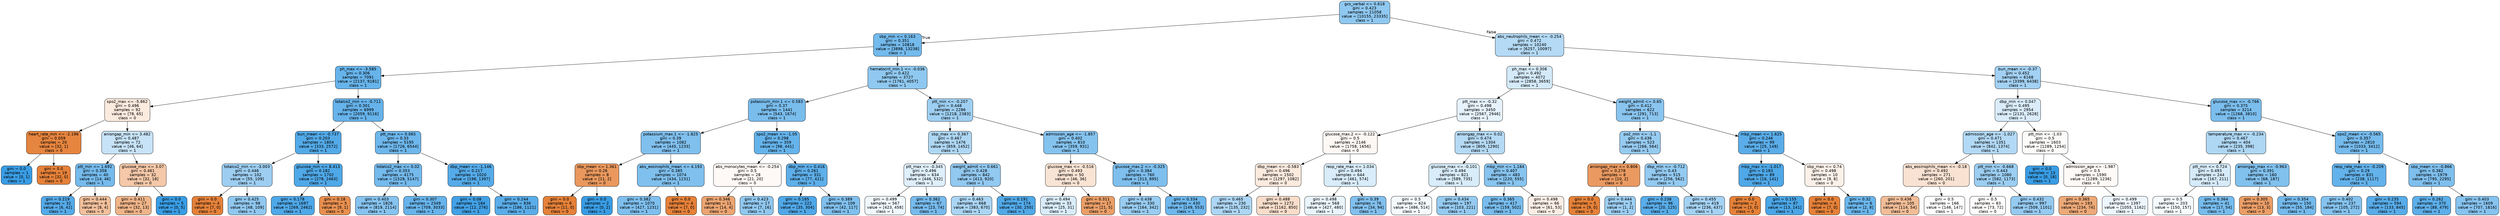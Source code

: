 digraph Tree {
node [shape=box, style="filled, rounded", color="black", fontname="helvetica"] ;
edge [fontname="helvetica"] ;
0 [label="gcs_verbal <= 0.618\ngini = 0.423\nsamples = 21058\nvalue = [10155, 23335]\nclass = 1", fillcolor="#8fc8f0"] ;
1 [label="sbp_min <= 0.163\ngini = 0.351\nsamples = 10818\nvalue = [3898, 13238]\nclass = 1", fillcolor="#73baed"] ;
0 -> 1 [labeldistance=2.5, labelangle=45, headlabel="True"] ;
2 [label="ph_max <= -3.585\ngini = 0.306\nsamples = 7091\nvalue = [2137, 9181]\nclass = 1", fillcolor="#67b4eb"] ;
1 -> 2 ;
3 [label="spo2_max <= -5.862\ngini = 0.496\nsamples = 92\nvalue = [78, 65]\nclass = 0", fillcolor="#fbeade"] ;
2 -> 3 ;
4 [label="heart_rate_min <= -2.196\ngini = 0.059\nsamples = 20\nvalue = [32, 1]\nclass = 0", fillcolor="#e6853f"] ;
3 -> 4 ;
5 [label="gini = 0.0\nsamples = 1\nvalue = [0, 1]\nclass = 1", fillcolor="#399de5"] ;
4 -> 5 ;
6 [label="gini = 0.0\nsamples = 19\nvalue = [32, 0]\nclass = 0", fillcolor="#e58139"] ;
4 -> 6 ;
7 [label="aniongap_min <= 3.482\ngini = 0.487\nsamples = 72\nvalue = [46, 64]\nclass = 1", fillcolor="#c7e3f8"] ;
3 -> 7 ;
8 [label="ptt_min <= 1.692\ngini = 0.358\nsamples = 40\nvalue = [14, 46]\nclass = 1", fillcolor="#75bbed"] ;
7 -> 8 ;
9 [label="gini = 0.219\nsamples = 32\nvalue = [6, 42]\nclass = 1", fillcolor="#55abe9"] ;
8 -> 9 ;
10 [label="gini = 0.444\nsamples = 8\nvalue = [8, 4]\nclass = 0", fillcolor="#f2c09c"] ;
8 -> 10 ;
11 [label="glucose_max <= 3.07\ngini = 0.461\nsamples = 32\nvalue = [32, 18]\nclass = 0", fillcolor="#f4c8a8"] ;
7 -> 11 ;
12 [label="gini = 0.411\nsamples = 27\nvalue = [32, 13]\nclass = 0", fillcolor="#f0b489"] ;
11 -> 12 ;
13 [label="gini = 0.0\nsamples = 5\nvalue = [0, 5]\nclass = 1", fillcolor="#399de5"] ;
11 -> 13 ;
14 [label="totalco2_min <= -0.711\ngini = 0.301\nsamples = 6999\nvalue = [2059, 9116]\nclass = 1", fillcolor="#66b3eb"] ;
2 -> 14 ;
15 [label="bun_mean <= -0.737\ngini = 0.203\nsamples = 1804\nvalue = [333, 2572]\nclass = 1", fillcolor="#53aae8"] ;
14 -> 15 ;
16 [label="totalco2_min <= -3.003\ngini = 0.446\nsamples = 102\nvalue = [55, 109]\nclass = 1", fillcolor="#9dcef2"] ;
15 -> 16 ;
17 [label="gini = 0.0\nsamples = 4\nvalue = [7, 0]\nclass = 0", fillcolor="#e58139"] ;
16 -> 17 ;
18 [label="gini = 0.425\nsamples = 98\nvalue = [48, 109]\nclass = 1", fillcolor="#90c8f0"] ;
16 -> 18 ;
19 [label="glucose_min <= 8.413\ngini = 0.182\nsamples = 1702\nvalue = [278, 2463]\nclass = 1", fillcolor="#4fa8e8"] ;
15 -> 19 ;
20 [label="gini = 0.178\nsamples = 1697\nvalue = [269, 2462]\nclass = 1", fillcolor="#4fa8e8"] ;
19 -> 20 ;
21 [label="gini = 0.18\nsamples = 5\nvalue = [9, 1]\nclass = 0", fillcolor="#e88f4f"] ;
19 -> 21 ;
22 [label="ptt_max <= 0.065\ngini = 0.33\nsamples = 5195\nvalue = [1726, 6544]\nclass = 1", fillcolor="#6db7ec"] ;
14 -> 22 ;
23 [label="totalco2_max <= 0.02\ngini = 0.353\nsamples = 4175\nvalue = [1528, 5147]\nclass = 1", fillcolor="#74baed"] ;
22 -> 23 ;
24 [label="gini = 0.403\nsamples = 1826\nvalue = [819, 2114]\nclass = 1", fillcolor="#86c3ef"] ;
23 -> 24 ;
25 [label="gini = 0.307\nsamples = 2349\nvalue = [709, 3033]\nclass = 1", fillcolor="#67b4eb"] ;
23 -> 25 ;
26 [label="dbp_mean <= -1.146\ngini = 0.217\nsamples = 1020\nvalue = [198, 1397]\nclass = 1", fillcolor="#55abe9"] ;
22 -> 26 ;
27 [label="gini = 0.08\nsamples = 184\nvalue = [12, 276]\nclass = 1", fillcolor="#42a1e6"] ;
26 -> 27 ;
28 [label="gini = 0.244\nsamples = 836\nvalue = [186, 1121]\nclass = 1", fillcolor="#5aade9"] ;
26 -> 28 ;
29 [label="hematocrit_min.1 <= -0.036\ngini = 0.422\nsamples = 3727\nvalue = [1761, 4057]\nclass = 1", fillcolor="#8fc8f0"] ;
1 -> 29 ;
30 [label="potassium_min.1 <= 0.583\ngini = 0.37\nsamples = 1441\nvalue = [543, 1674]\nclass = 1", fillcolor="#79bded"] ;
29 -> 30 ;
31 [label="potassium_max.1 <= -1.825\ngini = 0.39\nsamples = 1082\nvalue = [445, 1233]\nclass = 1", fillcolor="#80c0ee"] ;
30 -> 31 ;
32 [label="sbp_mean <= 1.361\ngini = 0.26\nsamples = 8\nvalue = [11, 2]\nclass = 0", fillcolor="#ea985d"] ;
31 -> 32 ;
33 [label="gini = 0.0\nsamples = 6\nvalue = [11, 0]\nclass = 0", fillcolor="#e58139"] ;
32 -> 33 ;
34 [label="gini = 0.0\nsamples = 2\nvalue = [0, 2]\nclass = 1", fillcolor="#399de5"] ;
32 -> 34 ;
35 [label="abs_eosinophils_mean <= 4.193\ngini = 0.385\nsamples = 1074\nvalue = [434, 1231]\nclass = 1", fillcolor="#7fc0ee"] ;
31 -> 35 ;
36 [label="gini = 0.382\nsamples = 1070\nvalue = [427, 1231]\nclass = 1", fillcolor="#7ebfee"] ;
35 -> 36 ;
37 [label="gini = 0.0\nsamples = 4\nvalue = [7, 0]\nclass = 0", fillcolor="#e58139"] ;
35 -> 37 ;
38 [label="spo2_mean <= -1.05\ngini = 0.298\nsamples = 359\nvalue = [98, 441]\nclass = 1", fillcolor="#65b3eb"] ;
30 -> 38 ;
39 [label="abs_monocytes_mean <= -0.254\ngini = 0.5\nsamples = 28\nvalue = [21, 20]\nclass = 0", fillcolor="#fef9f6"] ;
38 -> 39 ;
40 [label="gini = 0.346\nsamples = 11\nvalue = [14, 4]\nclass = 0", fillcolor="#eca572"] ;
39 -> 40 ;
41 [label="gini = 0.423\nsamples = 17\nvalue = [7, 16]\nclass = 1", fillcolor="#90c8f0"] ;
39 -> 41 ;
42 [label="dbp_min <= 0.416\ngini = 0.261\nsamples = 331\nvalue = [77, 421]\nclass = 1", fillcolor="#5dafea"] ;
38 -> 42 ;
43 [label="gini = 0.185\nsamples = 222\nvalue = [35, 304]\nclass = 1", fillcolor="#50a8e8"] ;
42 -> 43 ;
44 [label="gini = 0.389\nsamples = 109\nvalue = [42, 117]\nclass = 1", fillcolor="#80c0ee"] ;
42 -> 44 ;
45 [label="ptt_min <= -0.207\ngini = 0.448\nsamples = 2286\nvalue = [1218, 2383]\nclass = 1", fillcolor="#9ecff2"] ;
29 -> 45 ;
46 [label="sbp_max <= 0.367\ngini = 0.467\nsamples = 1476\nvalue = [859, 1452]\nclass = 1", fillcolor="#aed7f4"] ;
45 -> 46 ;
47 [label="ptt_max <= -0.345\ngini = 0.496\nsamples = 634\nvalue = [446, 532]\nclass = 1", fillcolor="#dfeffb"] ;
46 -> 47 ;
48 [label="gini = 0.499\nsamples = 567\nvalue = [423, 458]\nclass = 1", fillcolor="#f0f8fd"] ;
47 -> 48 ;
49 [label="gini = 0.362\nsamples = 67\nvalue = [23, 74]\nclass = 1", fillcolor="#77bbed"] ;
47 -> 49 ;
50 [label="weight_admit <= 0.661\ngini = 0.428\nsamples = 842\nvalue = [413, 920]\nclass = 1", fillcolor="#92c9f1"] ;
46 -> 50 ;
51 [label="gini = 0.463\nsamples = 668\nvalue = [383, 670]\nclass = 1", fillcolor="#aad5f4"] ;
50 -> 51 ;
52 [label="gini = 0.191\nsamples = 174\nvalue = [30, 250]\nclass = 1", fillcolor="#51a9e8"] ;
50 -> 52 ;
53 [label="admission_age <= -1.857\ngini = 0.402\nsamples = 810\nvalue = [359, 931]\nclass = 1", fillcolor="#85c3ef"] ;
45 -> 53 ;
54 [label="glucose_max <= -0.516\ngini = 0.493\nsamples = 50\nvalue = [46, 36]\nclass = 0", fillcolor="#f9e4d4"] ;
53 -> 54 ;
55 [label="gini = 0.494\nsamples = 33\nvalue = [25, 31]\nclass = 1", fillcolor="#d9ecfa"] ;
54 -> 55 ;
56 [label="gini = 0.311\nsamples = 17\nvalue = [21, 5]\nclass = 0", fillcolor="#eb9f68"] ;
54 -> 56 ;
57 [label="glucose_max.2 <= -0.325\ngini = 0.384\nsamples = 760\nvalue = [313, 895]\nclass = 1", fillcolor="#7ebfee"] ;
53 -> 57 ;
58 [label="gini = 0.438\nsamples = 330\nvalue = [164, 342]\nclass = 1", fillcolor="#98ccf1"] ;
57 -> 58 ;
59 [label="gini = 0.334\nsamples = 430\nvalue = [149, 553]\nclass = 1", fillcolor="#6eb7ec"] ;
57 -> 59 ;
60 [label="abs_neutrophils_mean <= -0.254\ngini = 0.472\nsamples = 10240\nvalue = [6257, 10097]\nclass = 1", fillcolor="#b4daf5"] ;
0 -> 60 [labeldistance=2.5, labelangle=-45, headlabel="False"] ;
61 [label="ph_max <= 0.308\ngini = 0.492\nsamples = 4072\nvalue = [2858, 3659]\nclass = 1", fillcolor="#d4eaf9"] ;
60 -> 61 ;
62 [label="ptt_max <= -0.32\ngini = 0.498\nsamples = 3450\nvalue = [2567, 2946]\nclass = 1", fillcolor="#e6f2fc"] ;
61 -> 62 ;
63 [label="glucose_max.2 <= -0.122\ngini = 0.5\nsamples = 2146\nvalue = [1758, 1656]\nclass = 0", fillcolor="#fdf8f4"] ;
62 -> 63 ;
64 [label="dbp_mean <= -0.583\ngini = 0.496\nsamples = 1502\nvalue = [1297, 1082]\nclass = 0", fillcolor="#fbeade"] ;
63 -> 64 ;
65 [label="gini = 0.465\nsamples = 230\nvalue = [135, 232]\nclass = 1", fillcolor="#acd6f4"] ;
64 -> 65 ;
66 [label="gini = 0.488\nsamples = 1272\nvalue = [1162, 850]\nclass = 0", fillcolor="#f8ddca"] ;
64 -> 66 ;
67 [label="resp_rate_max <= 1.034\ngini = 0.494\nsamples = 644\nvalue = [461, 574]\nclass = 1", fillcolor="#d8ecfa"] ;
63 -> 67 ;
68 [label="gini = 0.498\nsamples = 568\nvalue = [427, 480]\nclass = 1", fillcolor="#e9f4fc"] ;
67 -> 68 ;
69 [label="gini = 0.39\nsamples = 76\nvalue = [34, 94]\nclass = 1", fillcolor="#81c0ee"] ;
67 -> 69 ;
70 [label="aniongap_max <= 0.02\ngini = 0.474\nsamples = 1304\nvalue = [809, 1290]\nclass = 1", fillcolor="#b5daf5"] ;
62 -> 70 ;
71 [label="glucose_max <= -0.101\ngini = 0.494\nsamples = 821\nvalue = [589, 735]\nclass = 1", fillcolor="#d8ecfa"] ;
70 -> 71 ;
72 [label="gini = 0.5\nsamples = 624\nvalue = [486, 514]\nclass = 1", fillcolor="#f4fafe"] ;
71 -> 72 ;
73 [label="gini = 0.434\nsamples = 197\nvalue = [103, 221]\nclass = 1", fillcolor="#95cbf1"] ;
71 -> 73 ;
74 [label="mbp_min <= 1.184\ngini = 0.407\nsamples = 483\nvalue = [220, 555]\nclass = 1", fillcolor="#87c4ef"] ;
70 -> 74 ;
75 [label="gini = 0.365\nsamples = 417\nvalue = [159, 502]\nclass = 1", fillcolor="#78bced"] ;
74 -> 75 ;
76 [label="gini = 0.498\nsamples = 66\nvalue = [61, 53]\nclass = 0", fillcolor="#fceee5"] ;
74 -> 76 ;
77 [label="weight_admit <= 0.65\ngini = 0.412\nsamples = 622\nvalue = [291, 713]\nclass = 1", fillcolor="#8ac5f0"] ;
61 -> 77 ;
78 [label="po2_min <= -1.1\ngini = 0.436\nsamples = 523\nvalue = [266, 564]\nclass = 1", fillcolor="#96cbf1"] ;
77 -> 78 ;
79 [label="aniongap_max <= 0.806\ngini = 0.278\nsamples = 8\nvalue = [10, 2]\nclass = 0", fillcolor="#ea9a61"] ;
78 -> 79 ;
80 [label="gini = 0.0\nsamples = 5\nvalue = [9, 0]\nclass = 0", fillcolor="#e58139"] ;
79 -> 80 ;
81 [label="gini = 0.444\nsamples = 3\nvalue = [1, 2]\nclass = 1", fillcolor="#9ccef2"] ;
79 -> 81 ;
82 [label="dbp_min <= -0.712\ngini = 0.43\nsamples = 515\nvalue = [256, 562]\nclass = 1", fillcolor="#93caf1"] ;
78 -> 82 ;
83 [label="gini = 0.238\nsamples = 96\nvalue = [20, 125]\nclass = 1", fillcolor="#59ade9"] ;
82 -> 83 ;
84 [label="gini = 0.455\nsamples = 419\nvalue = [236, 437]\nclass = 1", fillcolor="#a4d2f3"] ;
82 -> 84 ;
85 [label="mbp_mean <= 1.625\ngini = 0.246\nsamples = 99\nvalue = [25, 149]\nclass = 1", fillcolor="#5aade9"] ;
77 -> 85 ;
86 [label="mbp_max <= -1.017\ngini = 0.183\nsamples = 89\nvalue = [16, 141]\nclass = 1", fillcolor="#4fa8e8"] ;
85 -> 86 ;
87 [label="gini = 0.0\nsamples = 2\nvalue = [3, 0]\nclass = 0", fillcolor="#e58139"] ;
86 -> 87 ;
88 [label="gini = 0.155\nsamples = 87\nvalue = [13, 141]\nclass = 1", fillcolor="#4ba6e7"] ;
86 -> 88 ;
89 [label="sbp_max <= 0.74\ngini = 0.498\nsamples = 10\nvalue = [9, 8]\nclass = 0", fillcolor="#fcf1e9"] ;
85 -> 89 ;
90 [label="gini = 0.0\nsamples = 4\nvalue = [7, 0]\nclass = 0", fillcolor="#e58139"] ;
89 -> 90 ;
91 [label="gini = 0.32\nsamples = 6\nvalue = [2, 8]\nclass = 1", fillcolor="#6ab6ec"] ;
89 -> 91 ;
92 [label="bun_mean <= -0.37\ngini = 0.452\nsamples = 6168\nvalue = [3399, 6438]\nclass = 1", fillcolor="#a2d1f3"] ;
60 -> 92 ;
93 [label="dbp_min <= 0.047\ngini = 0.495\nsamples = 2954\nvalue = [2131, 2628]\nclass = 1", fillcolor="#daecfa"] ;
92 -> 93 ;
94 [label="admission_age <= -1.027\ngini = 0.471\nsamples = 1351\nvalue = [842, 1374]\nclass = 1", fillcolor="#b2d9f5"] ;
93 -> 94 ;
95 [label="abs_eosinophils_mean <= -0.18\ngini = 0.492\nsamples = 271\nvalue = [260, 201]\nclass = 0", fillcolor="#f9e2d2"] ;
94 -> 95 ;
96 [label="gini = 0.436\nsamples = 105\nvalue = [114, 54]\nclass = 0", fillcolor="#f1bd97"] ;
95 -> 96 ;
97 [label="gini = 0.5\nsamples = 166\nvalue = [146, 147]\nclass = 1", fillcolor="#fefeff"] ;
95 -> 97 ;
98 [label="ptt_min <= -0.668\ngini = 0.443\nsamples = 1080\nvalue = [582, 1173]\nclass = 1", fillcolor="#9bcef2"] ;
94 -> 98 ;
99 [label="gini = 0.5\nsamples = 83\nvalue = [73, 72]\nclass = 0", fillcolor="#fffdfc"] ;
98 -> 99 ;
100 [label="gini = 0.432\nsamples = 997\nvalue = [509, 1101]\nclass = 1", fillcolor="#95caf1"] ;
98 -> 100 ;
101 [label="ptt_min <= -1.03\ngini = 0.5\nsamples = 1603\nvalue = [1289, 1254]\nclass = 0", fillcolor="#fefcfa"] ;
93 -> 101 ;
102 [label="gini = 0.0\nsamples = 13\nvalue = [0, 18]\nclass = 1", fillcolor="#399de5"] ;
101 -> 102 ;
103 [label="admission_age <= -1.987\ngini = 0.5\nsamples = 1590\nvalue = [1289, 1236]\nclass = 0", fillcolor="#fefaf7"] ;
101 -> 103 ;
104 [label="gini = 0.365\nsamples = 193\nvalue = [234, 74]\nclass = 0", fillcolor="#eda978"] ;
103 -> 104 ;
105 [label="gini = 0.499\nsamples = 1397\nvalue = [1055, 1162]\nclass = 1", fillcolor="#edf6fd"] ;
103 -> 105 ;
106 [label="glucose_max <= -0.766\ngini = 0.375\nsamples = 3214\nvalue = [1268, 3810]\nclass = 1", fillcolor="#7bbeee"] ;
92 -> 106 ;
107 [label="temperature_max <= -0.234\ngini = 0.467\nsamples = 404\nvalue = [235, 398]\nclass = 1", fillcolor="#aed7f4"] ;
106 -> 107 ;
108 [label="ptt_min <= 0.724\ngini = 0.493\nsamples = 244\nvalue = [167, 211]\nclass = 1", fillcolor="#d6ebfa"] ;
107 -> 108 ;
109 [label="gini = 0.5\nsamples = 203\nvalue = [150, 157]\nclass = 1", fillcolor="#f6fbfe"] ;
108 -> 109 ;
110 [label="gini = 0.364\nsamples = 41\nvalue = [17, 54]\nclass = 1", fillcolor="#77bced"] ;
108 -> 110 ;
111 [label="aniongap_max <= -0.963\ngini = 0.391\nsamples = 160\nvalue = [68, 187]\nclass = 1", fillcolor="#81c1ee"] ;
107 -> 111 ;
112 [label="gini = 0.305\nsamples = 10\nvalue = [13, 3]\nclass = 0", fillcolor="#eb9e67"] ;
111 -> 112 ;
113 [label="gini = 0.354\nsamples = 150\nvalue = [55, 184]\nclass = 1", fillcolor="#74baed"] ;
111 -> 113 ;
114 [label="spo2_mean <= -0.565\ngini = 0.357\nsamples = 2810\nvalue = [1033, 3412]\nclass = 1", fillcolor="#75bbed"] ;
106 -> 114 ;
115 [label="resp_rate_max <= -0.209\ngini = 0.29\nsamples = 831\nvalue = [238, 1117]\nclass = 1", fillcolor="#63b2eb"] ;
114 -> 115 ;
116 [label="gini = 0.402\nsamples = 237\nvalue = [105, 272]\nclass = 1", fillcolor="#85c3ef"] ;
115 -> 116 ;
117 [label="gini = 0.235\nsamples = 594\nvalue = [133, 845]\nclass = 1", fillcolor="#58ace9"] ;
115 -> 117 ;
118 [label="sbp_mean <= -0.866\ngini = 0.382\nsamples = 1979\nvalue = [795, 2295]\nclass = 1", fillcolor="#7ebfee"] ;
114 -> 118 ;
119 [label="gini = 0.262\nsamples = 370\nvalue = [88, 479]\nclass = 1", fillcolor="#5dafea"] ;
118 -> 119 ;
120 [label="gini = 0.403\nsamples = 1609\nvalue = [707, 1816]\nclass = 1", fillcolor="#86c3ef"] ;
118 -> 120 ;
}